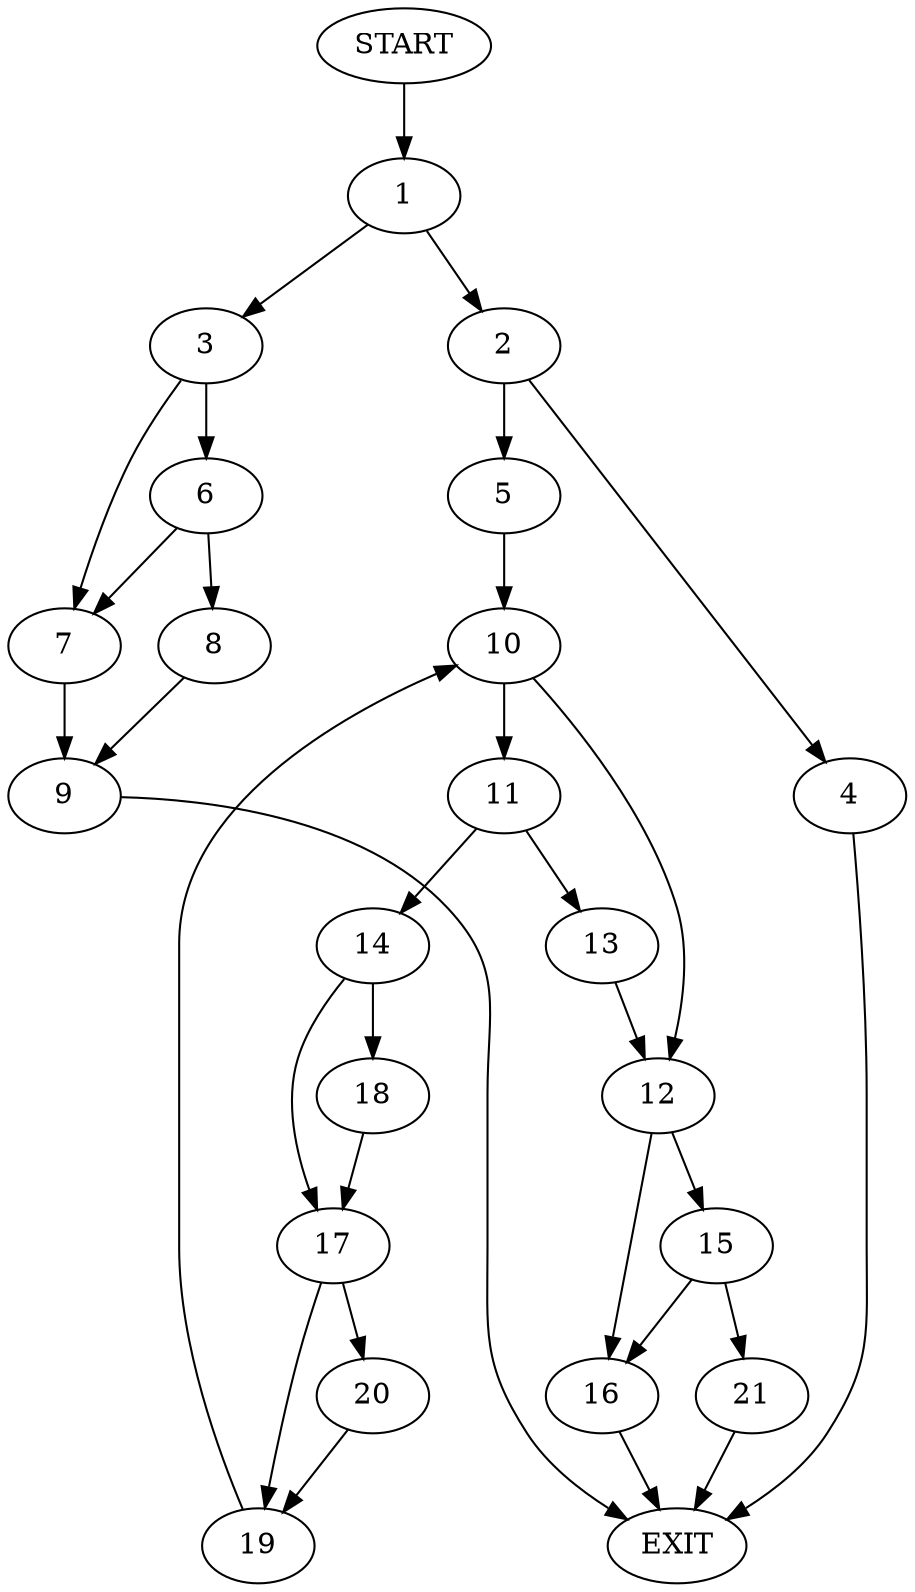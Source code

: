 digraph {
0 [label="START"]
22 [label="EXIT"]
0 -> 1
1 -> 2
1 -> 3
2 -> 4
2 -> 5
3 -> 6
3 -> 7
6 -> 8
6 -> 7
7 -> 9
8 -> 9
9 -> 22
4 -> 22
5 -> 10
10 -> 11
10 -> 12
11 -> 13
11 -> 14
12 -> 15
12 -> 16
14 -> 17
14 -> 18
13 -> 12
18 -> 17
17 -> 19
17 -> 20
19 -> 10
20 -> 19
16 -> 22
15 -> 16
15 -> 21
21 -> 22
}
